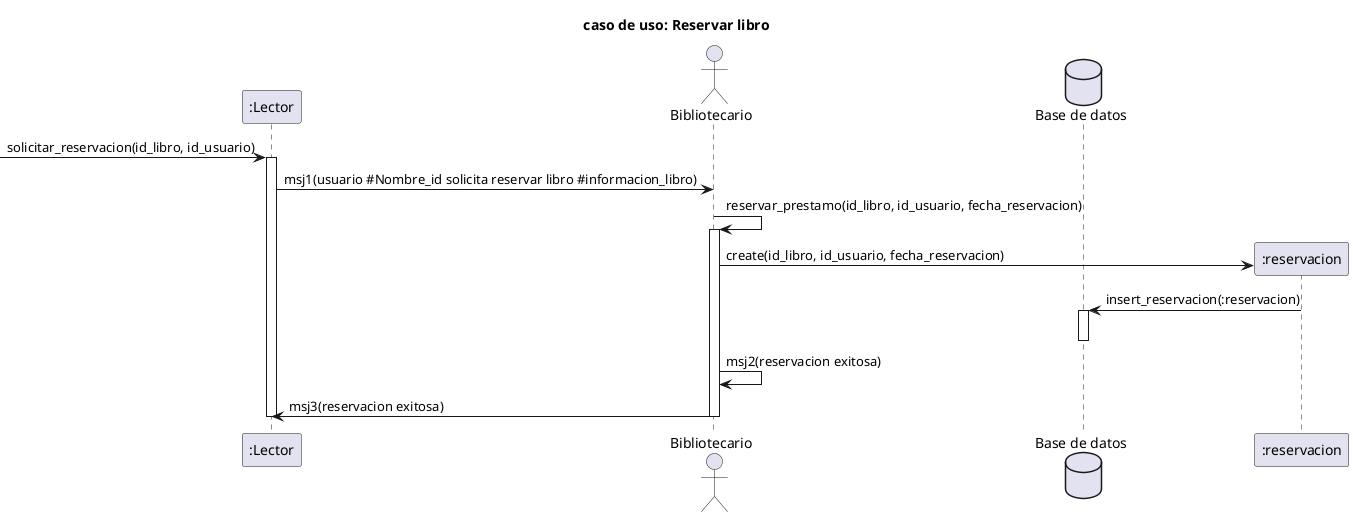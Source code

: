 @startuml
title caso de uso: Reservar libro
participant ":Lector" as L
actor "Bibliotecario" as b 

database "Base de datos" as db

->L:solicitar_reservacion(id_libro, id_usuario)
activate L
L->b:msj1(usuario #Nombre_id solicita reservar libro #informacion_libro)
b->b:reservar_prestamo(id_libro, id_usuario, fecha_reservacion)
activate b
create ":reservacion" as l
b->l:create(id_libro, id_usuario, fecha_reservacion)
l->db:insert_reservacion(:reservacion)
activate db
deactivate db

b->b:msj2(reservacion exitosa)
b->L:msj3(reservacion exitosa)

deactivate b



deactivate L

' u -> s:iniciarSesion(correo,contraseña)
' activate s
' u -> s:verUsuario(idUsuario)
' activate s
' deactivate
' note right of s:verifica que el usuario exista y que no tenga prestamos sanciones

' u -> s:presiona el boton de nuevo prestamo
' s->s:reservarPrestamo(idLibro,idUsuario)
' activate s
' s->s:abrir ventana con un formulario para llenar los datos del libro
' u->s:llena los datos del libro
' s->s:abre ventana con los datos del libro y botones de confirmar, cancelar
' group confirmar
' u->s:presiona el boton de confirmar
' s->db:inserta los datos del prestamo
' activate db
' deactivate  db
' s->u:abre ventana con mensaje de prestamo exitoso

' else cancelar
' u->s:presiona el boton de cancelar
' s->s:cancela la operacion
' s->u:abre ventana con mensaje de prestamo cancelado
' s->s:cierra la ventana
' end
' deactivate  s


@enduml
